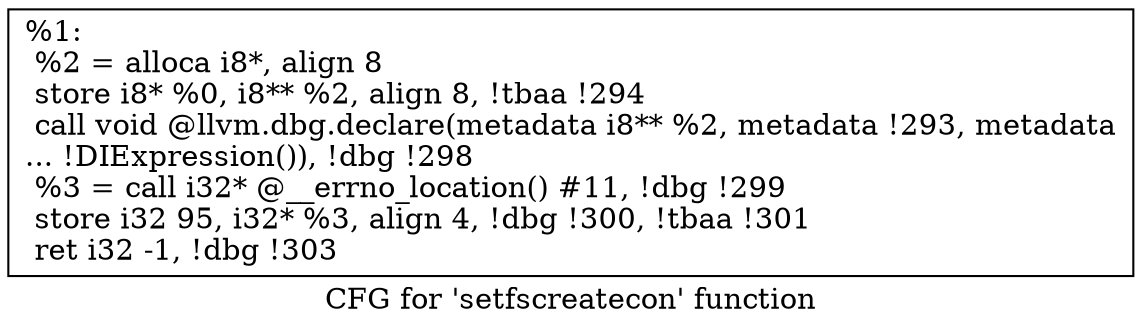 digraph "CFG for 'setfscreatecon' function" {
	label="CFG for 'setfscreatecon' function";

	Node0x12be6d0 [shape=record,label="{%1:\l  %2 = alloca i8*, align 8\l  store i8* %0, i8** %2, align 8, !tbaa !294\l  call void @llvm.dbg.declare(metadata i8** %2, metadata !293, metadata\l... !DIExpression()), !dbg !298\l  %3 = call i32* @__errno_location() #11, !dbg !299\l  store i32 95, i32* %3, align 4, !dbg !300, !tbaa !301\l  ret i32 -1, !dbg !303\l}"];
}
